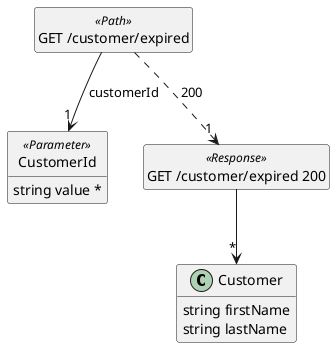 @startuml
hide <<Path>> circle
hide <<Response>> circle
hide <<Parameter>> circle
hide empty methods
hide empty fields
set namespaceSeparator none

class "Customer" {
  {field} string firstName 
  {field} string lastName 
}

class "CustomerId" <<Parameter>> {
  {field} string value *
}

class "GET /customer/expired" <<Path>> {
}

class "GET /customer/expired 200" <<Response>> {
}

"GET /customer/expired" --> "1" "CustomerId"  :  "customerId"

"GET /customer/expired 200" --> "*" "Customer"

"GET /customer/expired" ..> "1" "GET /customer/expired 200"  :  "200"

@enduml